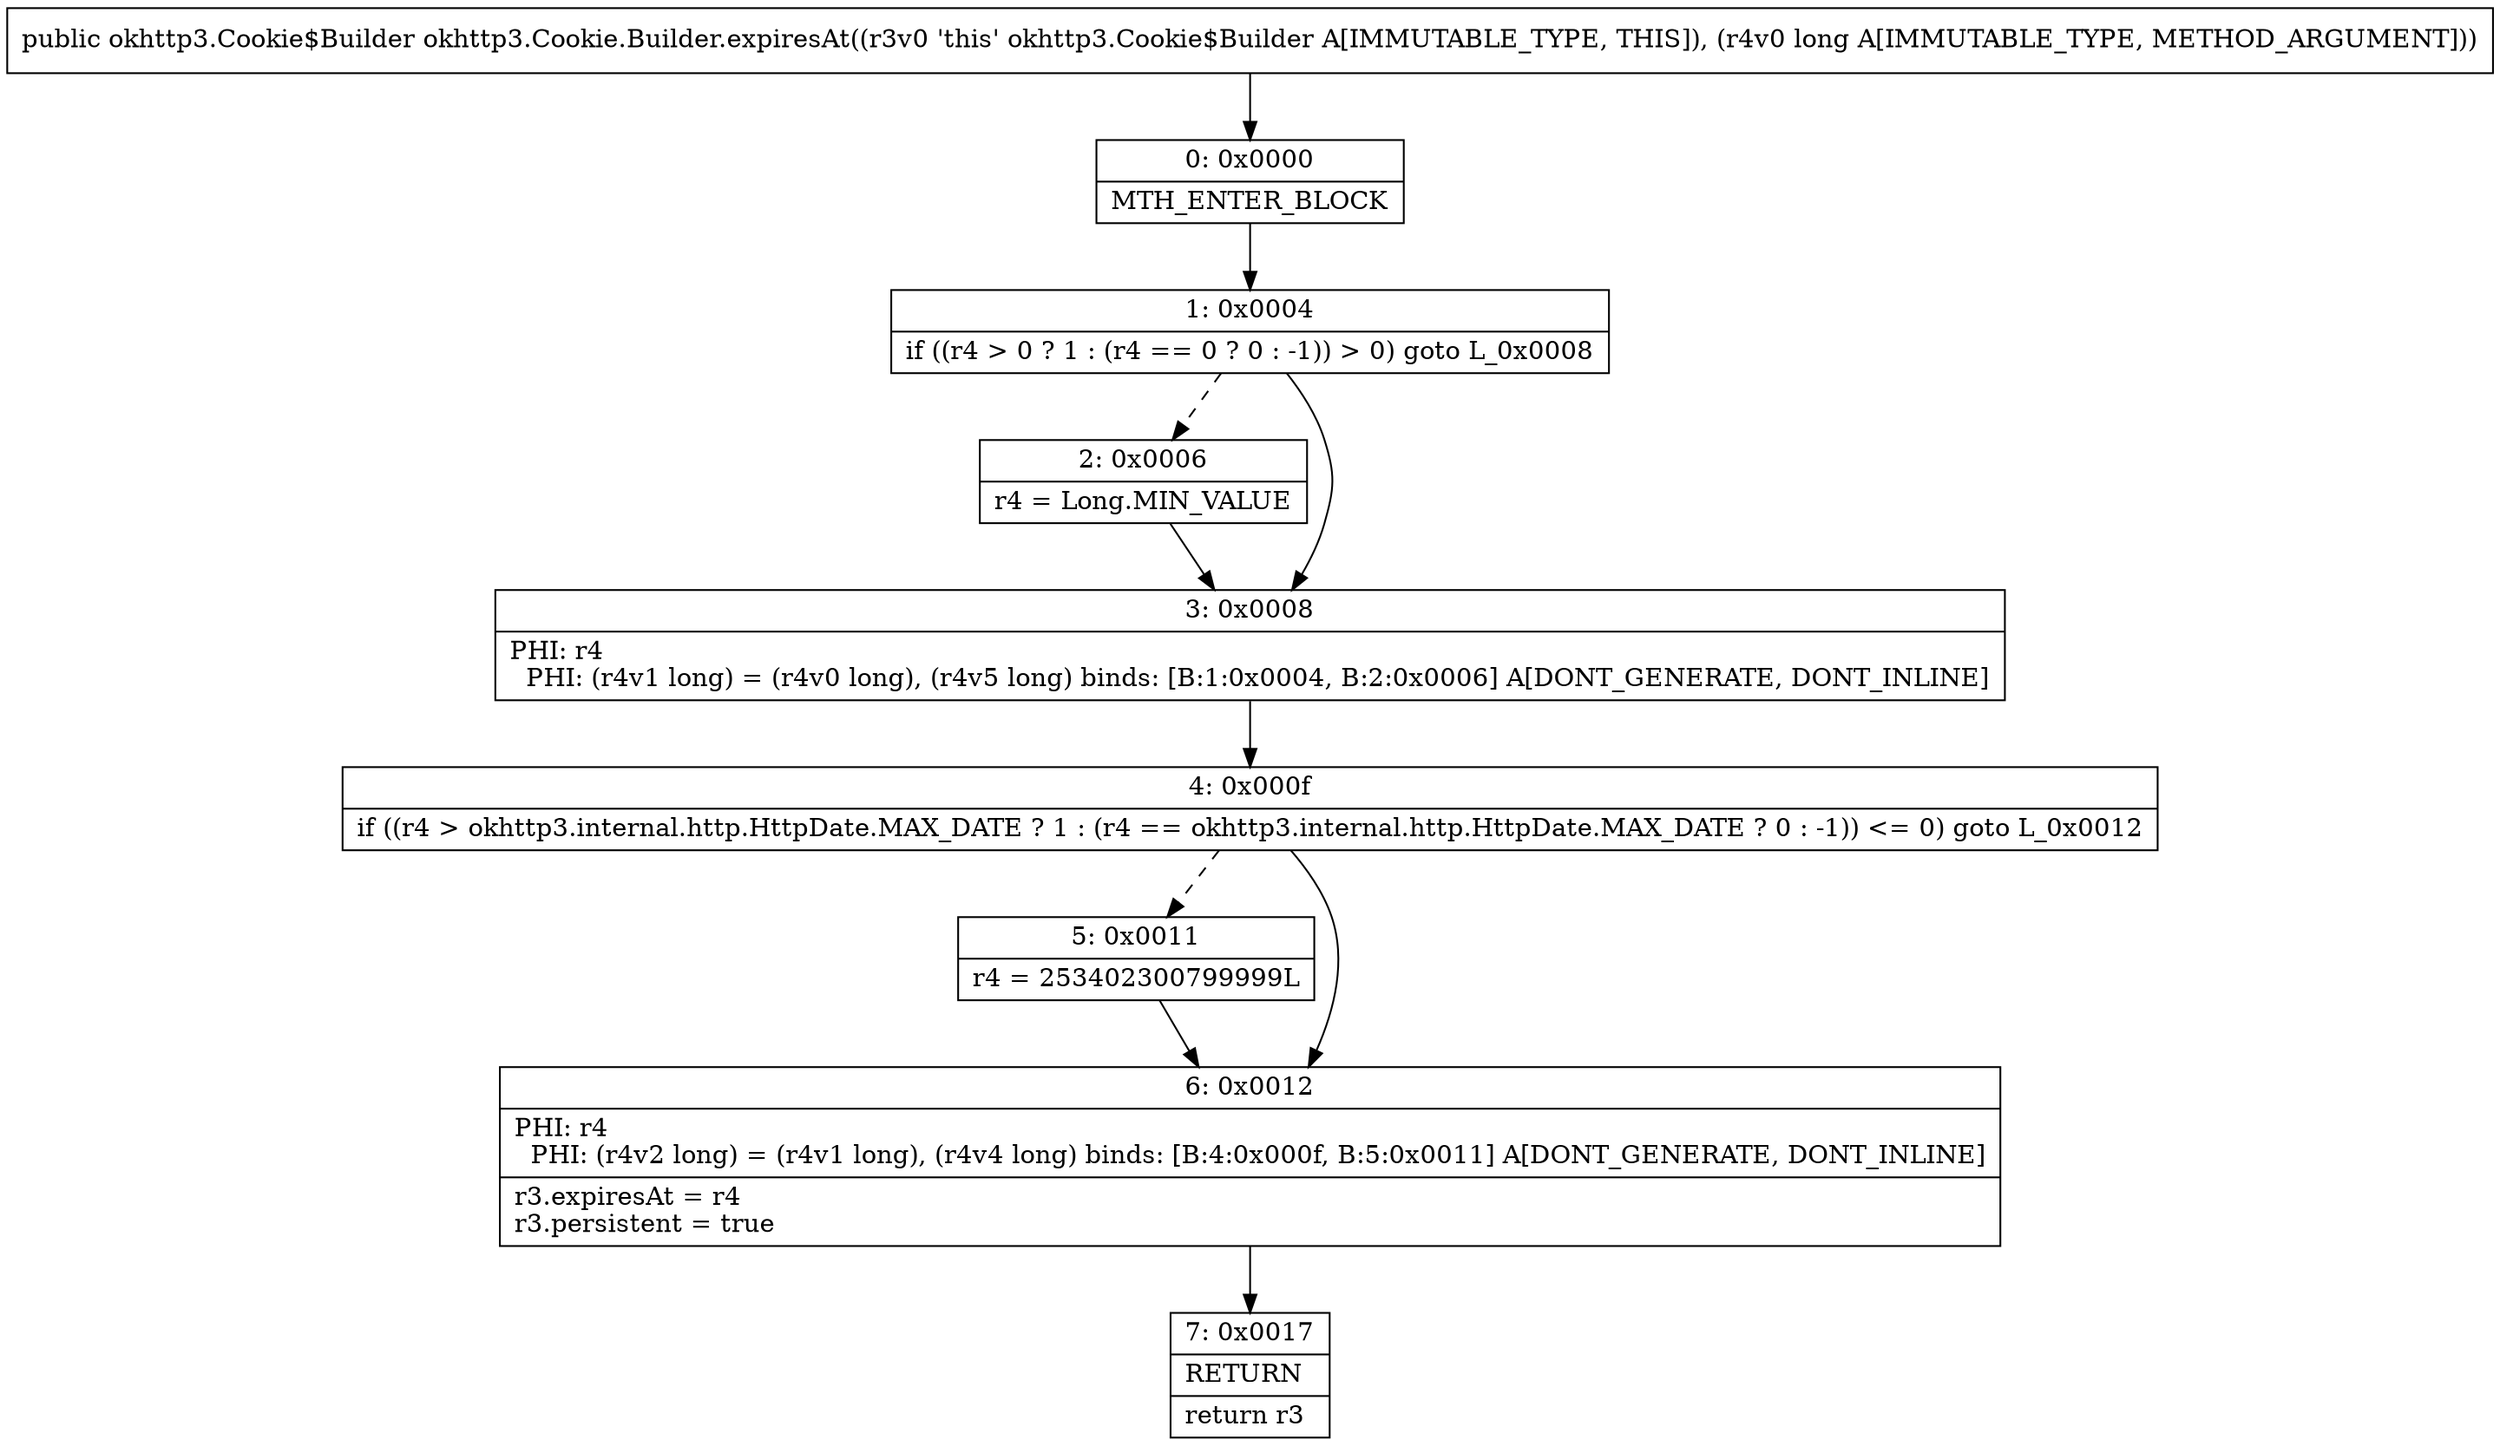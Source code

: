 digraph "CFG forokhttp3.Cookie.Builder.expiresAt(J)Lokhttp3\/Cookie$Builder;" {
Node_0 [shape=record,label="{0\:\ 0x0000|MTH_ENTER_BLOCK\l}"];
Node_1 [shape=record,label="{1\:\ 0x0004|if ((r4 \> 0 ? 1 : (r4 == 0 ? 0 : \-1)) \> 0) goto L_0x0008\l}"];
Node_2 [shape=record,label="{2\:\ 0x0006|r4 = Long.MIN_VALUE\l}"];
Node_3 [shape=record,label="{3\:\ 0x0008|PHI: r4 \l  PHI: (r4v1 long) = (r4v0 long), (r4v5 long) binds: [B:1:0x0004, B:2:0x0006] A[DONT_GENERATE, DONT_INLINE]\l}"];
Node_4 [shape=record,label="{4\:\ 0x000f|if ((r4 \> okhttp3.internal.http.HttpDate.MAX_DATE ? 1 : (r4 == okhttp3.internal.http.HttpDate.MAX_DATE ? 0 : \-1)) \<= 0) goto L_0x0012\l}"];
Node_5 [shape=record,label="{5\:\ 0x0011|r4 = 253402300799999L\l}"];
Node_6 [shape=record,label="{6\:\ 0x0012|PHI: r4 \l  PHI: (r4v2 long) = (r4v1 long), (r4v4 long) binds: [B:4:0x000f, B:5:0x0011] A[DONT_GENERATE, DONT_INLINE]\l|r3.expiresAt = r4\lr3.persistent = true\l}"];
Node_7 [shape=record,label="{7\:\ 0x0017|RETURN\l|return r3\l}"];
MethodNode[shape=record,label="{public okhttp3.Cookie$Builder okhttp3.Cookie.Builder.expiresAt((r3v0 'this' okhttp3.Cookie$Builder A[IMMUTABLE_TYPE, THIS]), (r4v0 long A[IMMUTABLE_TYPE, METHOD_ARGUMENT])) }"];
MethodNode -> Node_0;
Node_0 -> Node_1;
Node_1 -> Node_2[style=dashed];
Node_1 -> Node_3;
Node_2 -> Node_3;
Node_3 -> Node_4;
Node_4 -> Node_5[style=dashed];
Node_4 -> Node_6;
Node_5 -> Node_6;
Node_6 -> Node_7;
}

